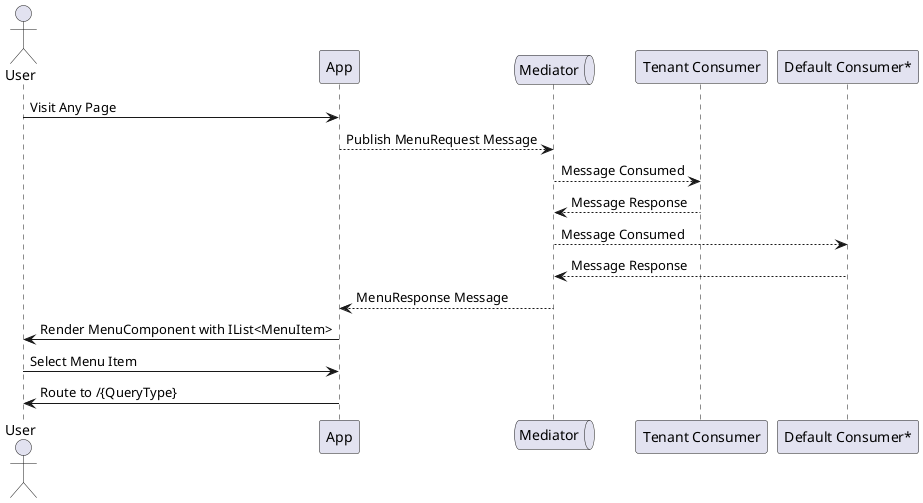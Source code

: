 @startuml
actor User as user
participant App as app
queue Mediator as q
participant "Tenant Consumer" as tenant
participant "Default Consumer*" as default

user -> app : Visit Any Page
app --> q: Publish MenuRequest Message
q --> tenant: Message Consumed
tenant --> q: Message Response
q --> default: Message Consumed
default --> q: Message Response
q --> app: MenuResponse Message
app -> user: Render MenuComponent with IList<MenuItem>
user -> app: Select Menu Item
app -> user: Route to /{QueryType}
@enduml